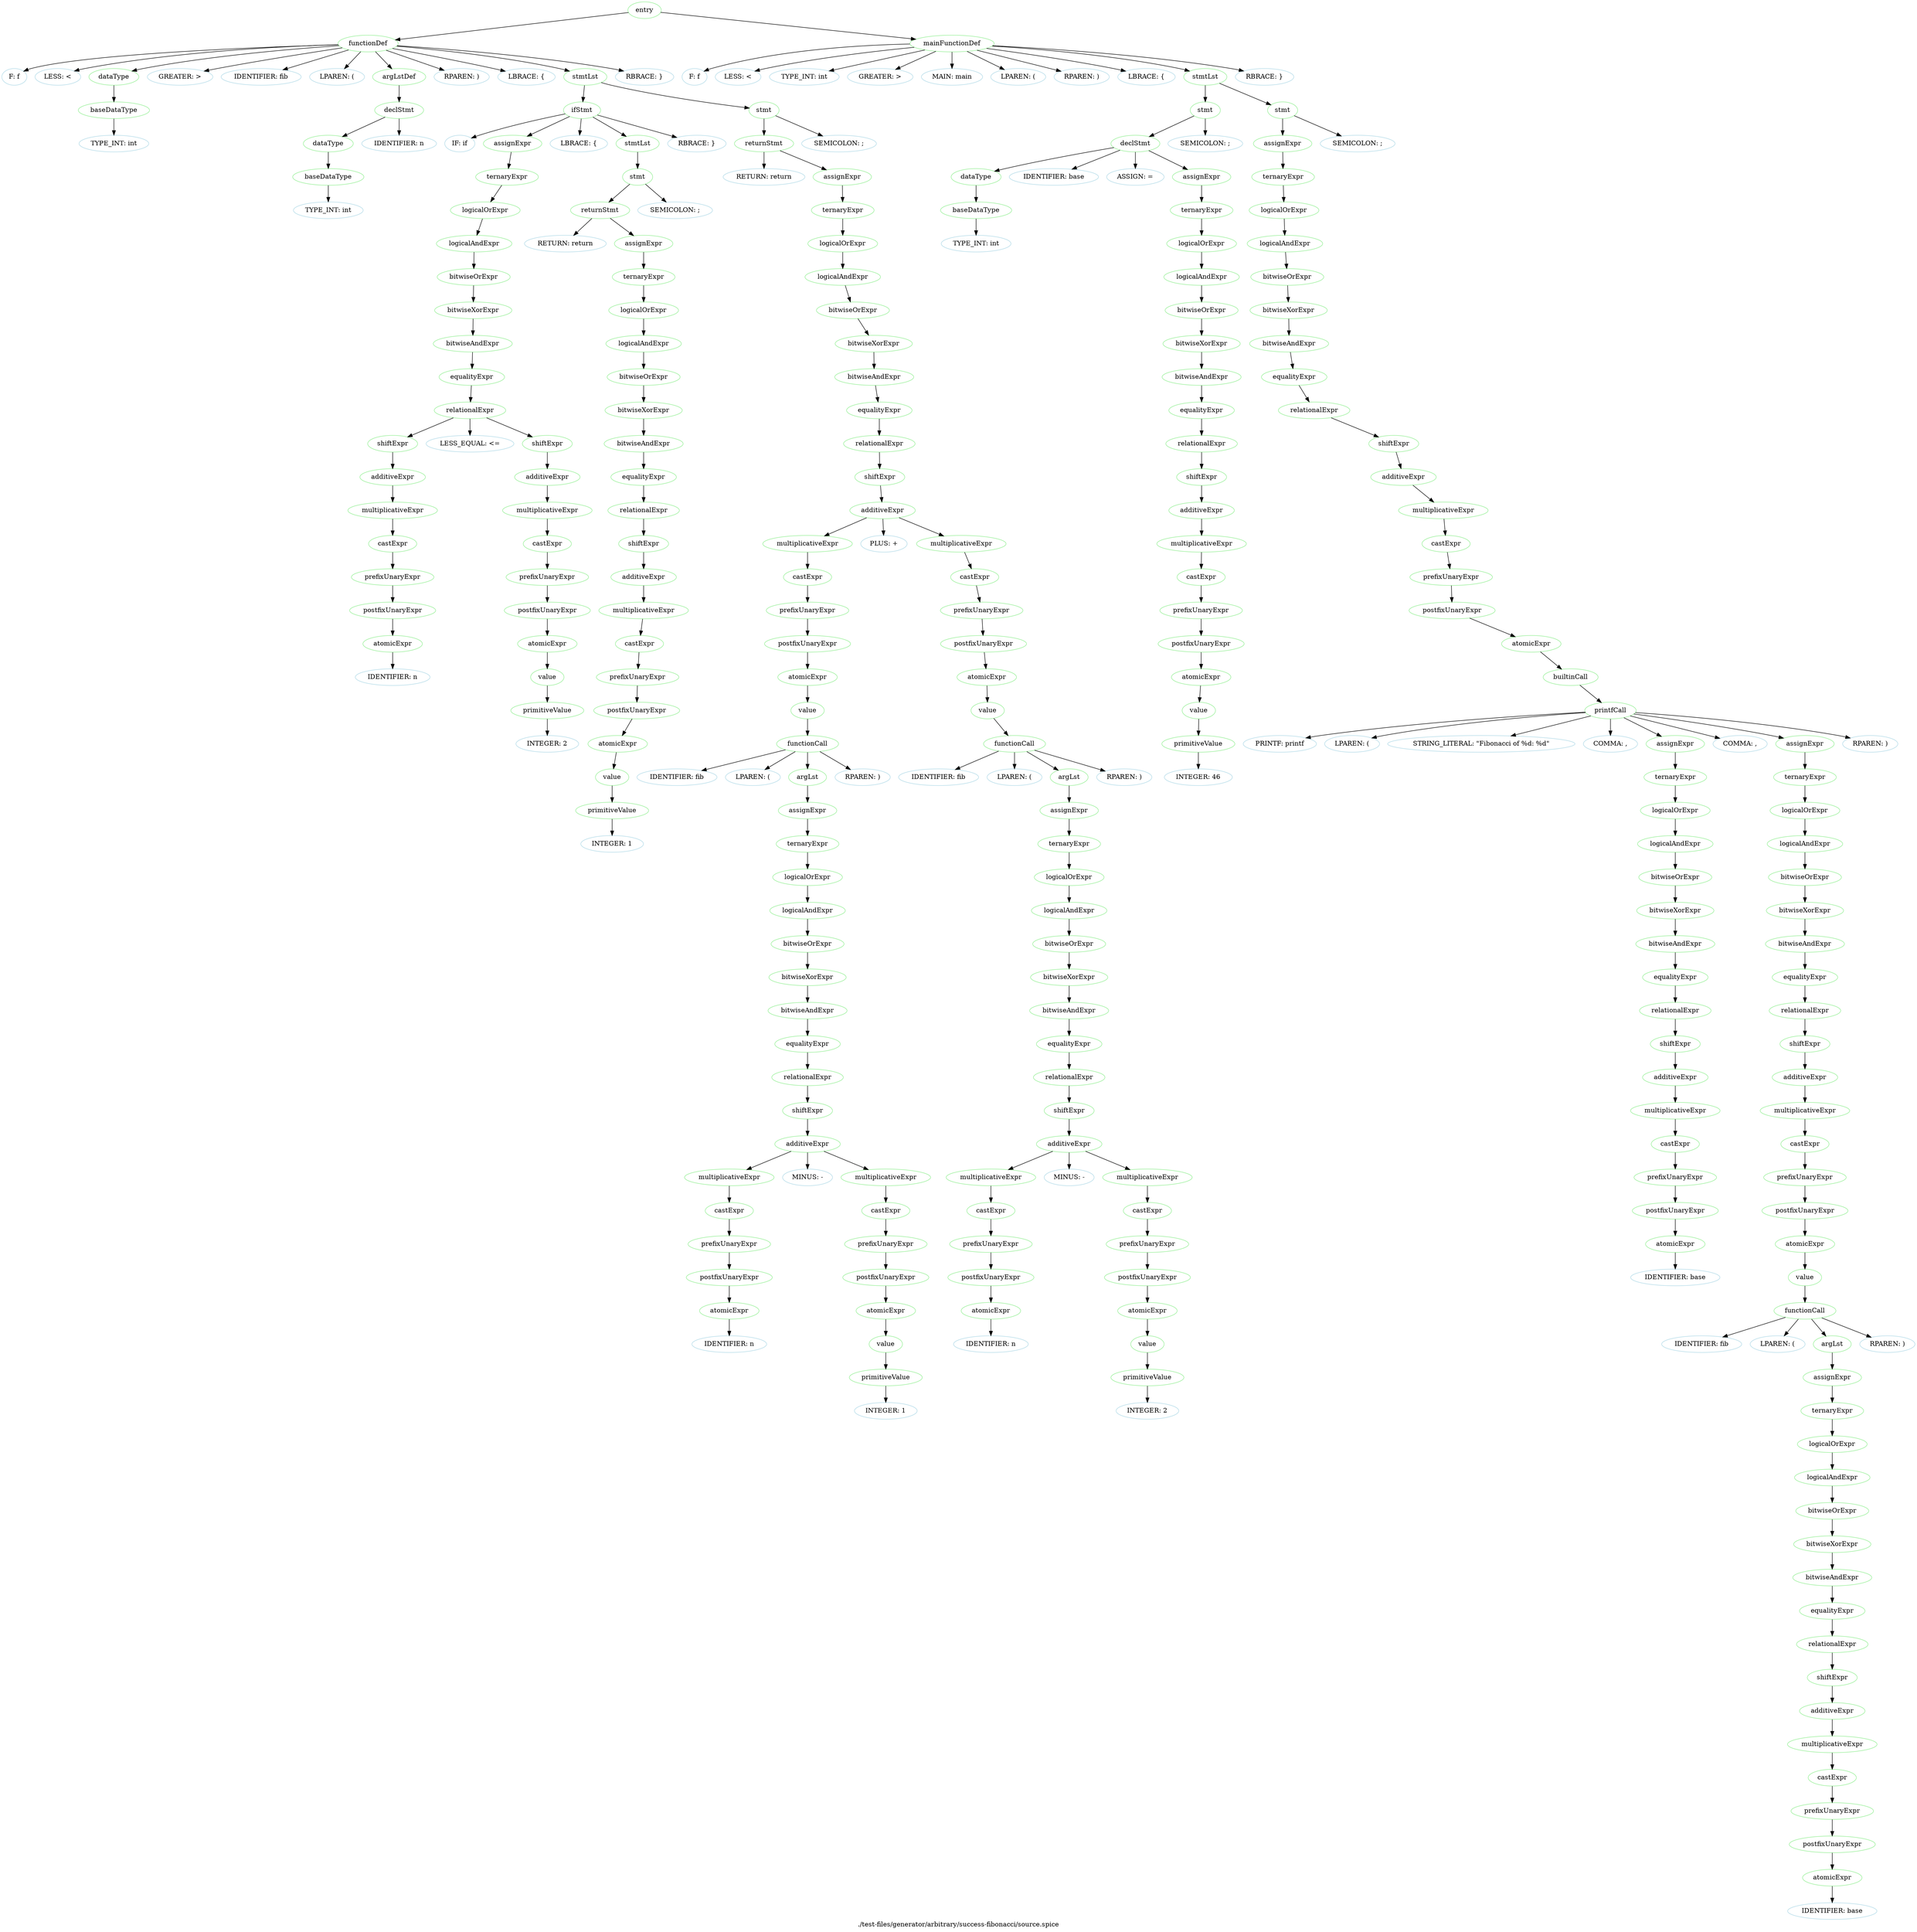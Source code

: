 digraph {
 rankdir="TB";
 label="./test-files/generator/arbitrary/success-fibonacci/source.spice";
 L1C0_entry [color="lightgreen",label="entry"];
 L1C0_functionDef [color="lightgreen",label="functionDef"];
 L1C0_entry -> L1C0_functionDef;
 L1C0 [color="lightblue",label="F: f"];
 L1C0_functionDef -> L1C0
 L1C1 [color="lightblue",label="LESS: <"];
 L1C0_functionDef -> L1C1
 L1C2_dataType [color="lightgreen",label="dataType"];
 L1C0_functionDef -> L1C2_dataType;
 L1C2_baseDataType [color="lightgreen",label="baseDataType"];
 L1C2_dataType -> L1C2_baseDataType;
 L1C2 [color="lightblue",label="TYPE_INT: int"];
 L1C2_baseDataType -> L1C2
 L1C5 [color="lightblue",label="GREATER: >"];
 L1C0_functionDef -> L1C5
 L1C7 [color="lightblue",label="IDENTIFIER: fib"];
 L1C0_functionDef -> L1C7
 L1C10 [color="lightblue",label="LPAREN: ("];
 L1C0_functionDef -> L1C10
 L1C11_argLstDef [color="lightgreen",label="argLstDef"];
 L1C0_functionDef -> L1C11_argLstDef;
 L1C11_declStmt [color="lightgreen",label="declStmt"];
 L1C11_argLstDef -> L1C11_declStmt;
 L1C11_dataType [color="lightgreen",label="dataType"];
 L1C11_declStmt -> L1C11_dataType;
 L1C11_baseDataType [color="lightgreen",label="baseDataType"];
 L1C11_dataType -> L1C11_baseDataType;
 L1C11 [color="lightblue",label="TYPE_INT: int"];
 L1C11_baseDataType -> L1C11
 L1C15 [color="lightblue",label="IDENTIFIER: n"];
 L1C11_declStmt -> L1C15
 L1C16 [color="lightblue",label="RPAREN: )"];
 L1C0_functionDef -> L1C16
 L1C18 [color="lightblue",label="LBRACE: {"];
 L1C0_functionDef -> L1C18
 L2C4_stmtLst [color="lightgreen",label="stmtLst"];
 L1C0_functionDef -> L2C4_stmtLst;
 L2C4_ifStmt [color="lightgreen",label="ifStmt"];
 L2C4_stmtLst -> L2C4_ifStmt;
 L2C4 [color="lightblue",label="IF: if"];
 L2C4_ifStmt -> L2C4
 L2C7_assignExpr [color="lightgreen",label="assignExpr"];
 L2C4_ifStmt -> L2C7_assignExpr;
 L2C7_ternaryExpr [color="lightgreen",label="ternaryExpr"];
 L2C7_assignExpr -> L2C7_ternaryExpr;
 L2C7_logicalOrExpr [color="lightgreen",label="logicalOrExpr"];
 L2C7_ternaryExpr -> L2C7_logicalOrExpr;
 L2C7_logicalAndExpr [color="lightgreen",label="logicalAndExpr"];
 L2C7_logicalOrExpr -> L2C7_logicalAndExpr;
 L2C7_bitwiseOrExpr [color="lightgreen",label="bitwiseOrExpr"];
 L2C7_logicalAndExpr -> L2C7_bitwiseOrExpr;
 L2C7_bitwiseXorExpr [color="lightgreen",label="bitwiseXorExpr"];
 L2C7_bitwiseOrExpr -> L2C7_bitwiseXorExpr;
 L2C7_bitwiseAndExpr [color="lightgreen",label="bitwiseAndExpr"];
 L2C7_bitwiseXorExpr -> L2C7_bitwiseAndExpr;
 L2C7_equalityExpr [color="lightgreen",label="equalityExpr"];
 L2C7_bitwiseAndExpr -> L2C7_equalityExpr;
 L2C7_relationalExpr [color="lightgreen",label="relationalExpr"];
 L2C7_equalityExpr -> L2C7_relationalExpr;
 L2C7_shiftExpr [color="lightgreen",label="shiftExpr"];
 L2C7_relationalExpr -> L2C7_shiftExpr;
 L2C7_additiveExpr [color="lightgreen",label="additiveExpr"];
 L2C7_shiftExpr -> L2C7_additiveExpr;
 L2C7_multiplicativeExpr [color="lightgreen",label="multiplicativeExpr"];
 L2C7_additiveExpr -> L2C7_multiplicativeExpr;
 L2C7_castExpr [color="lightgreen",label="castExpr"];
 L2C7_multiplicativeExpr -> L2C7_castExpr;
 L2C7_prefixUnaryExpr [color="lightgreen",label="prefixUnaryExpr"];
 L2C7_castExpr -> L2C7_prefixUnaryExpr;
 L2C7_postfixUnaryExpr [color="lightgreen",label="postfixUnaryExpr"];
 L2C7_prefixUnaryExpr -> L2C7_postfixUnaryExpr;
 L2C7_atomicExpr [color="lightgreen",label="atomicExpr"];
 L2C7_postfixUnaryExpr -> L2C7_atomicExpr;
 L2C7 [color="lightblue",label="IDENTIFIER: n"];
 L2C7_atomicExpr -> L2C7
 L2C9 [color="lightblue",label="LESS_EQUAL: <="];
 L2C7_relationalExpr -> L2C9
 L2C12_shiftExpr [color="lightgreen",label="shiftExpr"];
 L2C7_relationalExpr -> L2C12_shiftExpr;
 L2C12_additiveExpr [color="lightgreen",label="additiveExpr"];
 L2C12_shiftExpr -> L2C12_additiveExpr;
 L2C12_multiplicativeExpr [color="lightgreen",label="multiplicativeExpr"];
 L2C12_additiveExpr -> L2C12_multiplicativeExpr;
 L2C12_castExpr [color="lightgreen",label="castExpr"];
 L2C12_multiplicativeExpr -> L2C12_castExpr;
 L2C12_prefixUnaryExpr [color="lightgreen",label="prefixUnaryExpr"];
 L2C12_castExpr -> L2C12_prefixUnaryExpr;
 L2C12_postfixUnaryExpr [color="lightgreen",label="postfixUnaryExpr"];
 L2C12_prefixUnaryExpr -> L2C12_postfixUnaryExpr;
 L2C12_atomicExpr [color="lightgreen",label="atomicExpr"];
 L2C12_postfixUnaryExpr -> L2C12_atomicExpr;
 L2C12_value [color="lightgreen",label="value"];
 L2C12_atomicExpr -> L2C12_value;
 L2C12_primitiveValue [color="lightgreen",label="primitiveValue"];
 L2C12_value -> L2C12_primitiveValue;
 L2C12 [color="lightblue",label="INTEGER: 2"];
 L2C12_primitiveValue -> L2C12
 L2C14 [color="lightblue",label="LBRACE: {"];
 L2C4_ifStmt -> L2C14
 L2C16_stmtLst [color="lightgreen",label="stmtLst"];
 L2C4_ifStmt -> L2C16_stmtLst;
 L2C16_stmt [color="lightgreen",label="stmt"];
 L2C16_stmtLst -> L2C16_stmt;
 L2C16_returnStmt [color="lightgreen",label="returnStmt"];
 L2C16_stmt -> L2C16_returnStmt;
 L2C16 [color="lightblue",label="RETURN: return"];
 L2C16_returnStmt -> L2C16
 L2C23_assignExpr [color="lightgreen",label="assignExpr"];
 L2C16_returnStmt -> L2C23_assignExpr;
 L2C23_ternaryExpr [color="lightgreen",label="ternaryExpr"];
 L2C23_assignExpr -> L2C23_ternaryExpr;
 L2C23_logicalOrExpr [color="lightgreen",label="logicalOrExpr"];
 L2C23_ternaryExpr -> L2C23_logicalOrExpr;
 L2C23_logicalAndExpr [color="lightgreen",label="logicalAndExpr"];
 L2C23_logicalOrExpr -> L2C23_logicalAndExpr;
 L2C23_bitwiseOrExpr [color="lightgreen",label="bitwiseOrExpr"];
 L2C23_logicalAndExpr -> L2C23_bitwiseOrExpr;
 L2C23_bitwiseXorExpr [color="lightgreen",label="bitwiseXorExpr"];
 L2C23_bitwiseOrExpr -> L2C23_bitwiseXorExpr;
 L2C23_bitwiseAndExpr [color="lightgreen",label="bitwiseAndExpr"];
 L2C23_bitwiseXorExpr -> L2C23_bitwiseAndExpr;
 L2C23_equalityExpr [color="lightgreen",label="equalityExpr"];
 L2C23_bitwiseAndExpr -> L2C23_equalityExpr;
 L2C23_relationalExpr [color="lightgreen",label="relationalExpr"];
 L2C23_equalityExpr -> L2C23_relationalExpr;
 L2C23_shiftExpr [color="lightgreen",label="shiftExpr"];
 L2C23_relationalExpr -> L2C23_shiftExpr;
 L2C23_additiveExpr [color="lightgreen",label="additiveExpr"];
 L2C23_shiftExpr -> L2C23_additiveExpr;
 L2C23_multiplicativeExpr [color="lightgreen",label="multiplicativeExpr"];
 L2C23_additiveExpr -> L2C23_multiplicativeExpr;
 L2C23_castExpr [color="lightgreen",label="castExpr"];
 L2C23_multiplicativeExpr -> L2C23_castExpr;
 L2C23_prefixUnaryExpr [color="lightgreen",label="prefixUnaryExpr"];
 L2C23_castExpr -> L2C23_prefixUnaryExpr;
 L2C23_postfixUnaryExpr [color="lightgreen",label="postfixUnaryExpr"];
 L2C23_prefixUnaryExpr -> L2C23_postfixUnaryExpr;
 L2C23_atomicExpr [color="lightgreen",label="atomicExpr"];
 L2C23_postfixUnaryExpr -> L2C23_atomicExpr;
 L2C23_value [color="lightgreen",label="value"];
 L2C23_atomicExpr -> L2C23_value;
 L2C23_primitiveValue [color="lightgreen",label="primitiveValue"];
 L2C23_value -> L2C23_primitiveValue;
 L2C23 [color="lightblue",label="INTEGER: 1"];
 L2C23_primitiveValue -> L2C23
 L2C24 [color="lightblue",label="SEMICOLON: ;"];
 L2C16_stmt -> L2C24
 L2C26 [color="lightblue",label="RBRACE: }"];
 L2C4_ifStmt -> L2C26
 L3C4_stmt [color="lightgreen",label="stmt"];
 L2C4_stmtLst -> L3C4_stmt;
 L3C4_returnStmt [color="lightgreen",label="returnStmt"];
 L3C4_stmt -> L3C4_returnStmt;
 L3C4 [color="lightblue",label="RETURN: return"];
 L3C4_returnStmt -> L3C4
 L3C11_assignExpr [color="lightgreen",label="assignExpr"];
 L3C4_returnStmt -> L3C11_assignExpr;
 L3C11_ternaryExpr [color="lightgreen",label="ternaryExpr"];
 L3C11_assignExpr -> L3C11_ternaryExpr;
 L3C11_logicalOrExpr [color="lightgreen",label="logicalOrExpr"];
 L3C11_ternaryExpr -> L3C11_logicalOrExpr;
 L3C11_logicalAndExpr [color="lightgreen",label="logicalAndExpr"];
 L3C11_logicalOrExpr -> L3C11_logicalAndExpr;
 L3C11_bitwiseOrExpr [color="lightgreen",label="bitwiseOrExpr"];
 L3C11_logicalAndExpr -> L3C11_bitwiseOrExpr;
 L3C11_bitwiseXorExpr [color="lightgreen",label="bitwiseXorExpr"];
 L3C11_bitwiseOrExpr -> L3C11_bitwiseXorExpr;
 L3C11_bitwiseAndExpr [color="lightgreen",label="bitwiseAndExpr"];
 L3C11_bitwiseXorExpr -> L3C11_bitwiseAndExpr;
 L3C11_equalityExpr [color="lightgreen",label="equalityExpr"];
 L3C11_bitwiseAndExpr -> L3C11_equalityExpr;
 L3C11_relationalExpr [color="lightgreen",label="relationalExpr"];
 L3C11_equalityExpr -> L3C11_relationalExpr;
 L3C11_shiftExpr [color="lightgreen",label="shiftExpr"];
 L3C11_relationalExpr -> L3C11_shiftExpr;
 L3C11_additiveExpr [color="lightgreen",label="additiveExpr"];
 L3C11_shiftExpr -> L3C11_additiveExpr;
 L3C11_multiplicativeExpr [color="lightgreen",label="multiplicativeExpr"];
 L3C11_additiveExpr -> L3C11_multiplicativeExpr;
 L3C11_castExpr [color="lightgreen",label="castExpr"];
 L3C11_multiplicativeExpr -> L3C11_castExpr;
 L3C11_prefixUnaryExpr [color="lightgreen",label="prefixUnaryExpr"];
 L3C11_castExpr -> L3C11_prefixUnaryExpr;
 L3C11_postfixUnaryExpr [color="lightgreen",label="postfixUnaryExpr"];
 L3C11_prefixUnaryExpr -> L3C11_postfixUnaryExpr;
 L3C11_atomicExpr [color="lightgreen",label="atomicExpr"];
 L3C11_postfixUnaryExpr -> L3C11_atomicExpr;
 L3C11_value [color="lightgreen",label="value"];
 L3C11_atomicExpr -> L3C11_value;
 L3C11_functionCall [color="lightgreen",label="functionCall"];
 L3C11_value -> L3C11_functionCall;
 L3C11 [color="lightblue",label="IDENTIFIER: fib"];
 L3C11_functionCall -> L3C11
 L3C14 [color="lightblue",label="LPAREN: ("];
 L3C11_functionCall -> L3C14
 L3C15_argLst [color="lightgreen",label="argLst"];
 L3C11_functionCall -> L3C15_argLst;
 L3C15_assignExpr [color="lightgreen",label="assignExpr"];
 L3C15_argLst -> L3C15_assignExpr;
 L3C15_ternaryExpr [color="lightgreen",label="ternaryExpr"];
 L3C15_assignExpr -> L3C15_ternaryExpr;
 L3C15_logicalOrExpr [color="lightgreen",label="logicalOrExpr"];
 L3C15_ternaryExpr -> L3C15_logicalOrExpr;
 L3C15_logicalAndExpr [color="lightgreen",label="logicalAndExpr"];
 L3C15_logicalOrExpr -> L3C15_logicalAndExpr;
 L3C15_bitwiseOrExpr [color="lightgreen",label="bitwiseOrExpr"];
 L3C15_logicalAndExpr -> L3C15_bitwiseOrExpr;
 L3C15_bitwiseXorExpr [color="lightgreen",label="bitwiseXorExpr"];
 L3C15_bitwiseOrExpr -> L3C15_bitwiseXorExpr;
 L3C15_bitwiseAndExpr [color="lightgreen",label="bitwiseAndExpr"];
 L3C15_bitwiseXorExpr -> L3C15_bitwiseAndExpr;
 L3C15_equalityExpr [color="lightgreen",label="equalityExpr"];
 L3C15_bitwiseAndExpr -> L3C15_equalityExpr;
 L3C15_relationalExpr [color="lightgreen",label="relationalExpr"];
 L3C15_equalityExpr -> L3C15_relationalExpr;
 L3C15_shiftExpr [color="lightgreen",label="shiftExpr"];
 L3C15_relationalExpr -> L3C15_shiftExpr;
 L3C15_additiveExpr [color="lightgreen",label="additiveExpr"];
 L3C15_shiftExpr -> L3C15_additiveExpr;
 L3C15_multiplicativeExpr [color="lightgreen",label="multiplicativeExpr"];
 L3C15_additiveExpr -> L3C15_multiplicativeExpr;
 L3C15_castExpr [color="lightgreen",label="castExpr"];
 L3C15_multiplicativeExpr -> L3C15_castExpr;
 L3C15_prefixUnaryExpr [color="lightgreen",label="prefixUnaryExpr"];
 L3C15_castExpr -> L3C15_prefixUnaryExpr;
 L3C15_postfixUnaryExpr [color="lightgreen",label="postfixUnaryExpr"];
 L3C15_prefixUnaryExpr -> L3C15_postfixUnaryExpr;
 L3C15_atomicExpr [color="lightgreen",label="atomicExpr"];
 L3C15_postfixUnaryExpr -> L3C15_atomicExpr;
 L3C15 [color="lightblue",label="IDENTIFIER: n"];
 L3C15_atomicExpr -> L3C15
 L3C17 [color="lightblue",label="MINUS: -"];
 L3C15_additiveExpr -> L3C17
 L3C19_multiplicativeExpr [color="lightgreen",label="multiplicativeExpr"];
 L3C15_additiveExpr -> L3C19_multiplicativeExpr;
 L3C19_castExpr [color="lightgreen",label="castExpr"];
 L3C19_multiplicativeExpr -> L3C19_castExpr;
 L3C19_prefixUnaryExpr [color="lightgreen",label="prefixUnaryExpr"];
 L3C19_castExpr -> L3C19_prefixUnaryExpr;
 L3C19_postfixUnaryExpr [color="lightgreen",label="postfixUnaryExpr"];
 L3C19_prefixUnaryExpr -> L3C19_postfixUnaryExpr;
 L3C19_atomicExpr [color="lightgreen",label="atomicExpr"];
 L3C19_postfixUnaryExpr -> L3C19_atomicExpr;
 L3C19_value [color="lightgreen",label="value"];
 L3C19_atomicExpr -> L3C19_value;
 L3C19_primitiveValue [color="lightgreen",label="primitiveValue"];
 L3C19_value -> L3C19_primitiveValue;
 L3C19 [color="lightblue",label="INTEGER: 1"];
 L3C19_primitiveValue -> L3C19
 L3C20 [color="lightblue",label="RPAREN: )"];
 L3C11_functionCall -> L3C20
 L3C22 [color="lightblue",label="PLUS: +"];
 L3C11_additiveExpr -> L3C22
 L3C24_multiplicativeExpr [color="lightgreen",label="multiplicativeExpr"];
 L3C11_additiveExpr -> L3C24_multiplicativeExpr;
 L3C24_castExpr [color="lightgreen",label="castExpr"];
 L3C24_multiplicativeExpr -> L3C24_castExpr;
 L3C24_prefixUnaryExpr [color="lightgreen",label="prefixUnaryExpr"];
 L3C24_castExpr -> L3C24_prefixUnaryExpr;
 L3C24_postfixUnaryExpr [color="lightgreen",label="postfixUnaryExpr"];
 L3C24_prefixUnaryExpr -> L3C24_postfixUnaryExpr;
 L3C24_atomicExpr [color="lightgreen",label="atomicExpr"];
 L3C24_postfixUnaryExpr -> L3C24_atomicExpr;
 L3C24_value [color="lightgreen",label="value"];
 L3C24_atomicExpr -> L3C24_value;
 L3C24_functionCall [color="lightgreen",label="functionCall"];
 L3C24_value -> L3C24_functionCall;
 L3C24 [color="lightblue",label="IDENTIFIER: fib"];
 L3C24_functionCall -> L3C24
 L3C27 [color="lightblue",label="LPAREN: ("];
 L3C24_functionCall -> L3C27
 L3C28_argLst [color="lightgreen",label="argLst"];
 L3C24_functionCall -> L3C28_argLst;
 L3C28_assignExpr [color="lightgreen",label="assignExpr"];
 L3C28_argLst -> L3C28_assignExpr;
 L3C28_ternaryExpr [color="lightgreen",label="ternaryExpr"];
 L3C28_assignExpr -> L3C28_ternaryExpr;
 L3C28_logicalOrExpr [color="lightgreen",label="logicalOrExpr"];
 L3C28_ternaryExpr -> L3C28_logicalOrExpr;
 L3C28_logicalAndExpr [color="lightgreen",label="logicalAndExpr"];
 L3C28_logicalOrExpr -> L3C28_logicalAndExpr;
 L3C28_bitwiseOrExpr [color="lightgreen",label="bitwiseOrExpr"];
 L3C28_logicalAndExpr -> L3C28_bitwiseOrExpr;
 L3C28_bitwiseXorExpr [color="lightgreen",label="bitwiseXorExpr"];
 L3C28_bitwiseOrExpr -> L3C28_bitwiseXorExpr;
 L3C28_bitwiseAndExpr [color="lightgreen",label="bitwiseAndExpr"];
 L3C28_bitwiseXorExpr -> L3C28_bitwiseAndExpr;
 L3C28_equalityExpr [color="lightgreen",label="equalityExpr"];
 L3C28_bitwiseAndExpr -> L3C28_equalityExpr;
 L3C28_relationalExpr [color="lightgreen",label="relationalExpr"];
 L3C28_equalityExpr -> L3C28_relationalExpr;
 L3C28_shiftExpr [color="lightgreen",label="shiftExpr"];
 L3C28_relationalExpr -> L3C28_shiftExpr;
 L3C28_additiveExpr [color="lightgreen",label="additiveExpr"];
 L3C28_shiftExpr -> L3C28_additiveExpr;
 L3C28_multiplicativeExpr [color="lightgreen",label="multiplicativeExpr"];
 L3C28_additiveExpr -> L3C28_multiplicativeExpr;
 L3C28_castExpr [color="lightgreen",label="castExpr"];
 L3C28_multiplicativeExpr -> L3C28_castExpr;
 L3C28_prefixUnaryExpr [color="lightgreen",label="prefixUnaryExpr"];
 L3C28_castExpr -> L3C28_prefixUnaryExpr;
 L3C28_postfixUnaryExpr [color="lightgreen",label="postfixUnaryExpr"];
 L3C28_prefixUnaryExpr -> L3C28_postfixUnaryExpr;
 L3C28_atomicExpr [color="lightgreen",label="atomicExpr"];
 L3C28_postfixUnaryExpr -> L3C28_atomicExpr;
 L3C28 [color="lightblue",label="IDENTIFIER: n"];
 L3C28_atomicExpr -> L3C28
 L3C30 [color="lightblue",label="MINUS: -"];
 L3C28_additiveExpr -> L3C30
 L3C32_multiplicativeExpr [color="lightgreen",label="multiplicativeExpr"];
 L3C28_additiveExpr -> L3C32_multiplicativeExpr;
 L3C32_castExpr [color="lightgreen",label="castExpr"];
 L3C32_multiplicativeExpr -> L3C32_castExpr;
 L3C32_prefixUnaryExpr [color="lightgreen",label="prefixUnaryExpr"];
 L3C32_castExpr -> L3C32_prefixUnaryExpr;
 L3C32_postfixUnaryExpr [color="lightgreen",label="postfixUnaryExpr"];
 L3C32_prefixUnaryExpr -> L3C32_postfixUnaryExpr;
 L3C32_atomicExpr [color="lightgreen",label="atomicExpr"];
 L3C32_postfixUnaryExpr -> L3C32_atomicExpr;
 L3C32_value [color="lightgreen",label="value"];
 L3C32_atomicExpr -> L3C32_value;
 L3C32_primitiveValue [color="lightgreen",label="primitiveValue"];
 L3C32_value -> L3C32_primitiveValue;
 L3C32 [color="lightblue",label="INTEGER: 2"];
 L3C32_primitiveValue -> L3C32
 L3C33 [color="lightblue",label="RPAREN: )"];
 L3C24_functionCall -> L3C33
 L3C34 [color="lightblue",label="SEMICOLON: ;"];
 L3C4_stmt -> L3C34
 L4C0 [color="lightblue",label="RBRACE: }"];
 L1C0_functionDef -> L4C0
 L6C0_mainFunctionDef [color="lightgreen",label="mainFunctionDef"];
 L1C0_entry -> L6C0_mainFunctionDef;
 L6C0 [color="lightblue",label="F: f"];
 L6C0_mainFunctionDef -> L6C0
 L6C1 [color="lightblue",label="LESS: <"];
 L6C0_mainFunctionDef -> L6C1
 L6C2 [color="lightblue",label="TYPE_INT: int"];
 L6C0_mainFunctionDef -> L6C2
 L6C5 [color="lightblue",label="GREATER: >"];
 L6C0_mainFunctionDef -> L6C5
 L6C7 [color="lightblue",label="MAIN: main"];
 L6C0_mainFunctionDef -> L6C7
 L6C11 [color="lightblue",label="LPAREN: ("];
 L6C0_mainFunctionDef -> L6C11
 L6C12 [color="lightblue",label="RPAREN: )"];
 L6C0_mainFunctionDef -> L6C12
 L6C14 [color="lightblue",label="LBRACE: {"];
 L6C0_mainFunctionDef -> L6C14
 L7C4_stmtLst [color="lightgreen",label="stmtLst"];
 L6C0_mainFunctionDef -> L7C4_stmtLst;
 L7C4_stmt [color="lightgreen",label="stmt"];
 L7C4_stmtLst -> L7C4_stmt;
 L7C4_declStmt [color="lightgreen",label="declStmt"];
 L7C4_stmt -> L7C4_declStmt;
 L7C4_dataType [color="lightgreen",label="dataType"];
 L7C4_declStmt -> L7C4_dataType;
 L7C4_baseDataType [color="lightgreen",label="baseDataType"];
 L7C4_dataType -> L7C4_baseDataType;
 L7C4 [color="lightblue",label="TYPE_INT: int"];
 L7C4_baseDataType -> L7C4
 L7C8 [color="lightblue",label="IDENTIFIER: base"];
 L7C4_declStmt -> L7C8
 L7C13 [color="lightblue",label="ASSIGN: ="];
 L7C4_declStmt -> L7C13
 L7C15_assignExpr [color="lightgreen",label="assignExpr"];
 L7C4_declStmt -> L7C15_assignExpr;
 L7C15_ternaryExpr [color="lightgreen",label="ternaryExpr"];
 L7C15_assignExpr -> L7C15_ternaryExpr;
 L7C15_logicalOrExpr [color="lightgreen",label="logicalOrExpr"];
 L7C15_ternaryExpr -> L7C15_logicalOrExpr;
 L7C15_logicalAndExpr [color="lightgreen",label="logicalAndExpr"];
 L7C15_logicalOrExpr -> L7C15_logicalAndExpr;
 L7C15_bitwiseOrExpr [color="lightgreen",label="bitwiseOrExpr"];
 L7C15_logicalAndExpr -> L7C15_bitwiseOrExpr;
 L7C15_bitwiseXorExpr [color="lightgreen",label="bitwiseXorExpr"];
 L7C15_bitwiseOrExpr -> L7C15_bitwiseXorExpr;
 L7C15_bitwiseAndExpr [color="lightgreen",label="bitwiseAndExpr"];
 L7C15_bitwiseXorExpr -> L7C15_bitwiseAndExpr;
 L7C15_equalityExpr [color="lightgreen",label="equalityExpr"];
 L7C15_bitwiseAndExpr -> L7C15_equalityExpr;
 L7C15_relationalExpr [color="lightgreen",label="relationalExpr"];
 L7C15_equalityExpr -> L7C15_relationalExpr;
 L7C15_shiftExpr [color="lightgreen",label="shiftExpr"];
 L7C15_relationalExpr -> L7C15_shiftExpr;
 L7C15_additiveExpr [color="lightgreen",label="additiveExpr"];
 L7C15_shiftExpr -> L7C15_additiveExpr;
 L7C15_multiplicativeExpr [color="lightgreen",label="multiplicativeExpr"];
 L7C15_additiveExpr -> L7C15_multiplicativeExpr;
 L7C15_castExpr [color="lightgreen",label="castExpr"];
 L7C15_multiplicativeExpr -> L7C15_castExpr;
 L7C15_prefixUnaryExpr [color="lightgreen",label="prefixUnaryExpr"];
 L7C15_castExpr -> L7C15_prefixUnaryExpr;
 L7C15_postfixUnaryExpr [color="lightgreen",label="postfixUnaryExpr"];
 L7C15_prefixUnaryExpr -> L7C15_postfixUnaryExpr;
 L7C15_atomicExpr [color="lightgreen",label="atomicExpr"];
 L7C15_postfixUnaryExpr -> L7C15_atomicExpr;
 L7C15_value [color="lightgreen",label="value"];
 L7C15_atomicExpr -> L7C15_value;
 L7C15_primitiveValue [color="lightgreen",label="primitiveValue"];
 L7C15_value -> L7C15_primitiveValue;
 L7C15 [color="lightblue",label="INTEGER: 46"];
 L7C15_primitiveValue -> L7C15
 L7C17 [color="lightblue",label="SEMICOLON: ;"];
 L7C4_stmt -> L7C17
 L8C4_stmt [color="lightgreen",label="stmt"];
 L7C4_stmtLst -> L8C4_stmt;
 L8C4_assignExpr [color="lightgreen",label="assignExpr"];
 L8C4_stmt -> L8C4_assignExpr;
 L8C4_ternaryExpr [color="lightgreen",label="ternaryExpr"];
 L8C4_assignExpr -> L8C4_ternaryExpr;
 L8C4_logicalOrExpr [color="lightgreen",label="logicalOrExpr"];
 L8C4_ternaryExpr -> L8C4_logicalOrExpr;
 L8C4_logicalAndExpr [color="lightgreen",label="logicalAndExpr"];
 L8C4_logicalOrExpr -> L8C4_logicalAndExpr;
 L8C4_bitwiseOrExpr [color="lightgreen",label="bitwiseOrExpr"];
 L8C4_logicalAndExpr -> L8C4_bitwiseOrExpr;
 L8C4_bitwiseXorExpr [color="lightgreen",label="bitwiseXorExpr"];
 L8C4_bitwiseOrExpr -> L8C4_bitwiseXorExpr;
 L8C4_bitwiseAndExpr [color="lightgreen",label="bitwiseAndExpr"];
 L8C4_bitwiseXorExpr -> L8C4_bitwiseAndExpr;
 L8C4_equalityExpr [color="lightgreen",label="equalityExpr"];
 L8C4_bitwiseAndExpr -> L8C4_equalityExpr;
 L8C4_relationalExpr [color="lightgreen",label="relationalExpr"];
 L8C4_equalityExpr -> L8C4_relationalExpr;
 L8C4_shiftExpr [color="lightgreen",label="shiftExpr"];
 L8C4_relationalExpr -> L8C4_shiftExpr;
 L8C4_additiveExpr [color="lightgreen",label="additiveExpr"];
 L8C4_shiftExpr -> L8C4_additiveExpr;
 L8C4_multiplicativeExpr [color="lightgreen",label="multiplicativeExpr"];
 L8C4_additiveExpr -> L8C4_multiplicativeExpr;
 L8C4_castExpr [color="lightgreen",label="castExpr"];
 L8C4_multiplicativeExpr -> L8C4_castExpr;
 L8C4_prefixUnaryExpr [color="lightgreen",label="prefixUnaryExpr"];
 L8C4_castExpr -> L8C4_prefixUnaryExpr;
 L8C4_postfixUnaryExpr [color="lightgreen",label="postfixUnaryExpr"];
 L8C4_prefixUnaryExpr -> L8C4_postfixUnaryExpr;
 L8C4_atomicExpr [color="lightgreen",label="atomicExpr"];
 L8C4_postfixUnaryExpr -> L8C4_atomicExpr;
 L8C4_builtinCall [color="lightgreen",label="builtinCall"];
 L8C4_atomicExpr -> L8C4_builtinCall;
 L8C4_printfCall [color="lightgreen",label="printfCall"];
 L8C4_builtinCall -> L8C4_printfCall;
 L8C4 [color="lightblue",label="PRINTF: printf"];
 L8C4_printfCall -> L8C4
 L8C10 [color="lightblue",label="LPAREN: ("];
 L8C4_printfCall -> L8C10
 L8C11 [color="lightblue",label="STRING_LITERAL: \"Fibonacci of %d: %d\""];
 L8C4_printfCall -> L8C11
 L8C32 [color="lightblue",label="COMMA: ,"];
 L8C4_printfCall -> L8C32
 L8C34_assignExpr [color="lightgreen",label="assignExpr"];
 L8C4_printfCall -> L8C34_assignExpr;
 L8C34_ternaryExpr [color="lightgreen",label="ternaryExpr"];
 L8C34_assignExpr -> L8C34_ternaryExpr;
 L8C34_logicalOrExpr [color="lightgreen",label="logicalOrExpr"];
 L8C34_ternaryExpr -> L8C34_logicalOrExpr;
 L8C34_logicalAndExpr [color="lightgreen",label="logicalAndExpr"];
 L8C34_logicalOrExpr -> L8C34_logicalAndExpr;
 L8C34_bitwiseOrExpr [color="lightgreen",label="bitwiseOrExpr"];
 L8C34_logicalAndExpr -> L8C34_bitwiseOrExpr;
 L8C34_bitwiseXorExpr [color="lightgreen",label="bitwiseXorExpr"];
 L8C34_bitwiseOrExpr -> L8C34_bitwiseXorExpr;
 L8C34_bitwiseAndExpr [color="lightgreen",label="bitwiseAndExpr"];
 L8C34_bitwiseXorExpr -> L8C34_bitwiseAndExpr;
 L8C34_equalityExpr [color="lightgreen",label="equalityExpr"];
 L8C34_bitwiseAndExpr -> L8C34_equalityExpr;
 L8C34_relationalExpr [color="lightgreen",label="relationalExpr"];
 L8C34_equalityExpr -> L8C34_relationalExpr;
 L8C34_shiftExpr [color="lightgreen",label="shiftExpr"];
 L8C34_relationalExpr -> L8C34_shiftExpr;
 L8C34_additiveExpr [color="lightgreen",label="additiveExpr"];
 L8C34_shiftExpr -> L8C34_additiveExpr;
 L8C34_multiplicativeExpr [color="lightgreen",label="multiplicativeExpr"];
 L8C34_additiveExpr -> L8C34_multiplicativeExpr;
 L8C34_castExpr [color="lightgreen",label="castExpr"];
 L8C34_multiplicativeExpr -> L8C34_castExpr;
 L8C34_prefixUnaryExpr [color="lightgreen",label="prefixUnaryExpr"];
 L8C34_castExpr -> L8C34_prefixUnaryExpr;
 L8C34_postfixUnaryExpr [color="lightgreen",label="postfixUnaryExpr"];
 L8C34_prefixUnaryExpr -> L8C34_postfixUnaryExpr;
 L8C34_atomicExpr [color="lightgreen",label="atomicExpr"];
 L8C34_postfixUnaryExpr -> L8C34_atomicExpr;
 L8C34 [color="lightblue",label="IDENTIFIER: base"];
 L8C34_atomicExpr -> L8C34
 L8C38 [color="lightblue",label="COMMA: ,"];
 L8C4_printfCall -> L8C38
 L8C40_assignExpr [color="lightgreen",label="assignExpr"];
 L8C4_printfCall -> L8C40_assignExpr;
 L8C40_ternaryExpr [color="lightgreen",label="ternaryExpr"];
 L8C40_assignExpr -> L8C40_ternaryExpr;
 L8C40_logicalOrExpr [color="lightgreen",label="logicalOrExpr"];
 L8C40_ternaryExpr -> L8C40_logicalOrExpr;
 L8C40_logicalAndExpr [color="lightgreen",label="logicalAndExpr"];
 L8C40_logicalOrExpr -> L8C40_logicalAndExpr;
 L8C40_bitwiseOrExpr [color="lightgreen",label="bitwiseOrExpr"];
 L8C40_logicalAndExpr -> L8C40_bitwiseOrExpr;
 L8C40_bitwiseXorExpr [color="lightgreen",label="bitwiseXorExpr"];
 L8C40_bitwiseOrExpr -> L8C40_bitwiseXorExpr;
 L8C40_bitwiseAndExpr [color="lightgreen",label="bitwiseAndExpr"];
 L8C40_bitwiseXorExpr -> L8C40_bitwiseAndExpr;
 L8C40_equalityExpr [color="lightgreen",label="equalityExpr"];
 L8C40_bitwiseAndExpr -> L8C40_equalityExpr;
 L8C40_relationalExpr [color="lightgreen",label="relationalExpr"];
 L8C40_equalityExpr -> L8C40_relationalExpr;
 L8C40_shiftExpr [color="lightgreen",label="shiftExpr"];
 L8C40_relationalExpr -> L8C40_shiftExpr;
 L8C40_additiveExpr [color="lightgreen",label="additiveExpr"];
 L8C40_shiftExpr -> L8C40_additiveExpr;
 L8C40_multiplicativeExpr [color="lightgreen",label="multiplicativeExpr"];
 L8C40_additiveExpr -> L8C40_multiplicativeExpr;
 L8C40_castExpr [color="lightgreen",label="castExpr"];
 L8C40_multiplicativeExpr -> L8C40_castExpr;
 L8C40_prefixUnaryExpr [color="lightgreen",label="prefixUnaryExpr"];
 L8C40_castExpr -> L8C40_prefixUnaryExpr;
 L8C40_postfixUnaryExpr [color="lightgreen",label="postfixUnaryExpr"];
 L8C40_prefixUnaryExpr -> L8C40_postfixUnaryExpr;
 L8C40_atomicExpr [color="lightgreen",label="atomicExpr"];
 L8C40_postfixUnaryExpr -> L8C40_atomicExpr;
 L8C40_value [color="lightgreen",label="value"];
 L8C40_atomicExpr -> L8C40_value;
 L8C40_functionCall [color="lightgreen",label="functionCall"];
 L8C40_value -> L8C40_functionCall;
 L8C40 [color="lightblue",label="IDENTIFIER: fib"];
 L8C40_functionCall -> L8C40
 L8C43 [color="lightblue",label="LPAREN: ("];
 L8C40_functionCall -> L8C43
 L8C44_argLst [color="lightgreen",label="argLst"];
 L8C40_functionCall -> L8C44_argLst;
 L8C44_assignExpr [color="lightgreen",label="assignExpr"];
 L8C44_argLst -> L8C44_assignExpr;
 L8C44_ternaryExpr [color="lightgreen",label="ternaryExpr"];
 L8C44_assignExpr -> L8C44_ternaryExpr;
 L8C44_logicalOrExpr [color="lightgreen",label="logicalOrExpr"];
 L8C44_ternaryExpr -> L8C44_logicalOrExpr;
 L8C44_logicalAndExpr [color="lightgreen",label="logicalAndExpr"];
 L8C44_logicalOrExpr -> L8C44_logicalAndExpr;
 L8C44_bitwiseOrExpr [color="lightgreen",label="bitwiseOrExpr"];
 L8C44_logicalAndExpr -> L8C44_bitwiseOrExpr;
 L8C44_bitwiseXorExpr [color="lightgreen",label="bitwiseXorExpr"];
 L8C44_bitwiseOrExpr -> L8C44_bitwiseXorExpr;
 L8C44_bitwiseAndExpr [color="lightgreen",label="bitwiseAndExpr"];
 L8C44_bitwiseXorExpr -> L8C44_bitwiseAndExpr;
 L8C44_equalityExpr [color="lightgreen",label="equalityExpr"];
 L8C44_bitwiseAndExpr -> L8C44_equalityExpr;
 L8C44_relationalExpr [color="lightgreen",label="relationalExpr"];
 L8C44_equalityExpr -> L8C44_relationalExpr;
 L8C44_shiftExpr [color="lightgreen",label="shiftExpr"];
 L8C44_relationalExpr -> L8C44_shiftExpr;
 L8C44_additiveExpr [color="lightgreen",label="additiveExpr"];
 L8C44_shiftExpr -> L8C44_additiveExpr;
 L8C44_multiplicativeExpr [color="lightgreen",label="multiplicativeExpr"];
 L8C44_additiveExpr -> L8C44_multiplicativeExpr;
 L8C44_castExpr [color="lightgreen",label="castExpr"];
 L8C44_multiplicativeExpr -> L8C44_castExpr;
 L8C44_prefixUnaryExpr [color="lightgreen",label="prefixUnaryExpr"];
 L8C44_castExpr -> L8C44_prefixUnaryExpr;
 L8C44_postfixUnaryExpr [color="lightgreen",label="postfixUnaryExpr"];
 L8C44_prefixUnaryExpr -> L8C44_postfixUnaryExpr;
 L8C44_atomicExpr [color="lightgreen",label="atomicExpr"];
 L8C44_postfixUnaryExpr -> L8C44_atomicExpr;
 L8C44 [color="lightblue",label="IDENTIFIER: base"];
 L8C44_atomicExpr -> L8C44
 L8C48 [color="lightblue",label="RPAREN: )"];
 L8C40_functionCall -> L8C48
 L8C49 [color="lightblue",label="RPAREN: )"];
 L8C4_printfCall -> L8C49
 L8C50 [color="lightblue",label="SEMICOLON: ;"];
 L8C4_stmt -> L8C50
 L9C0 [color="lightblue",label="RBRACE: }"];
 L6C0_mainFunctionDef -> L9C0
}